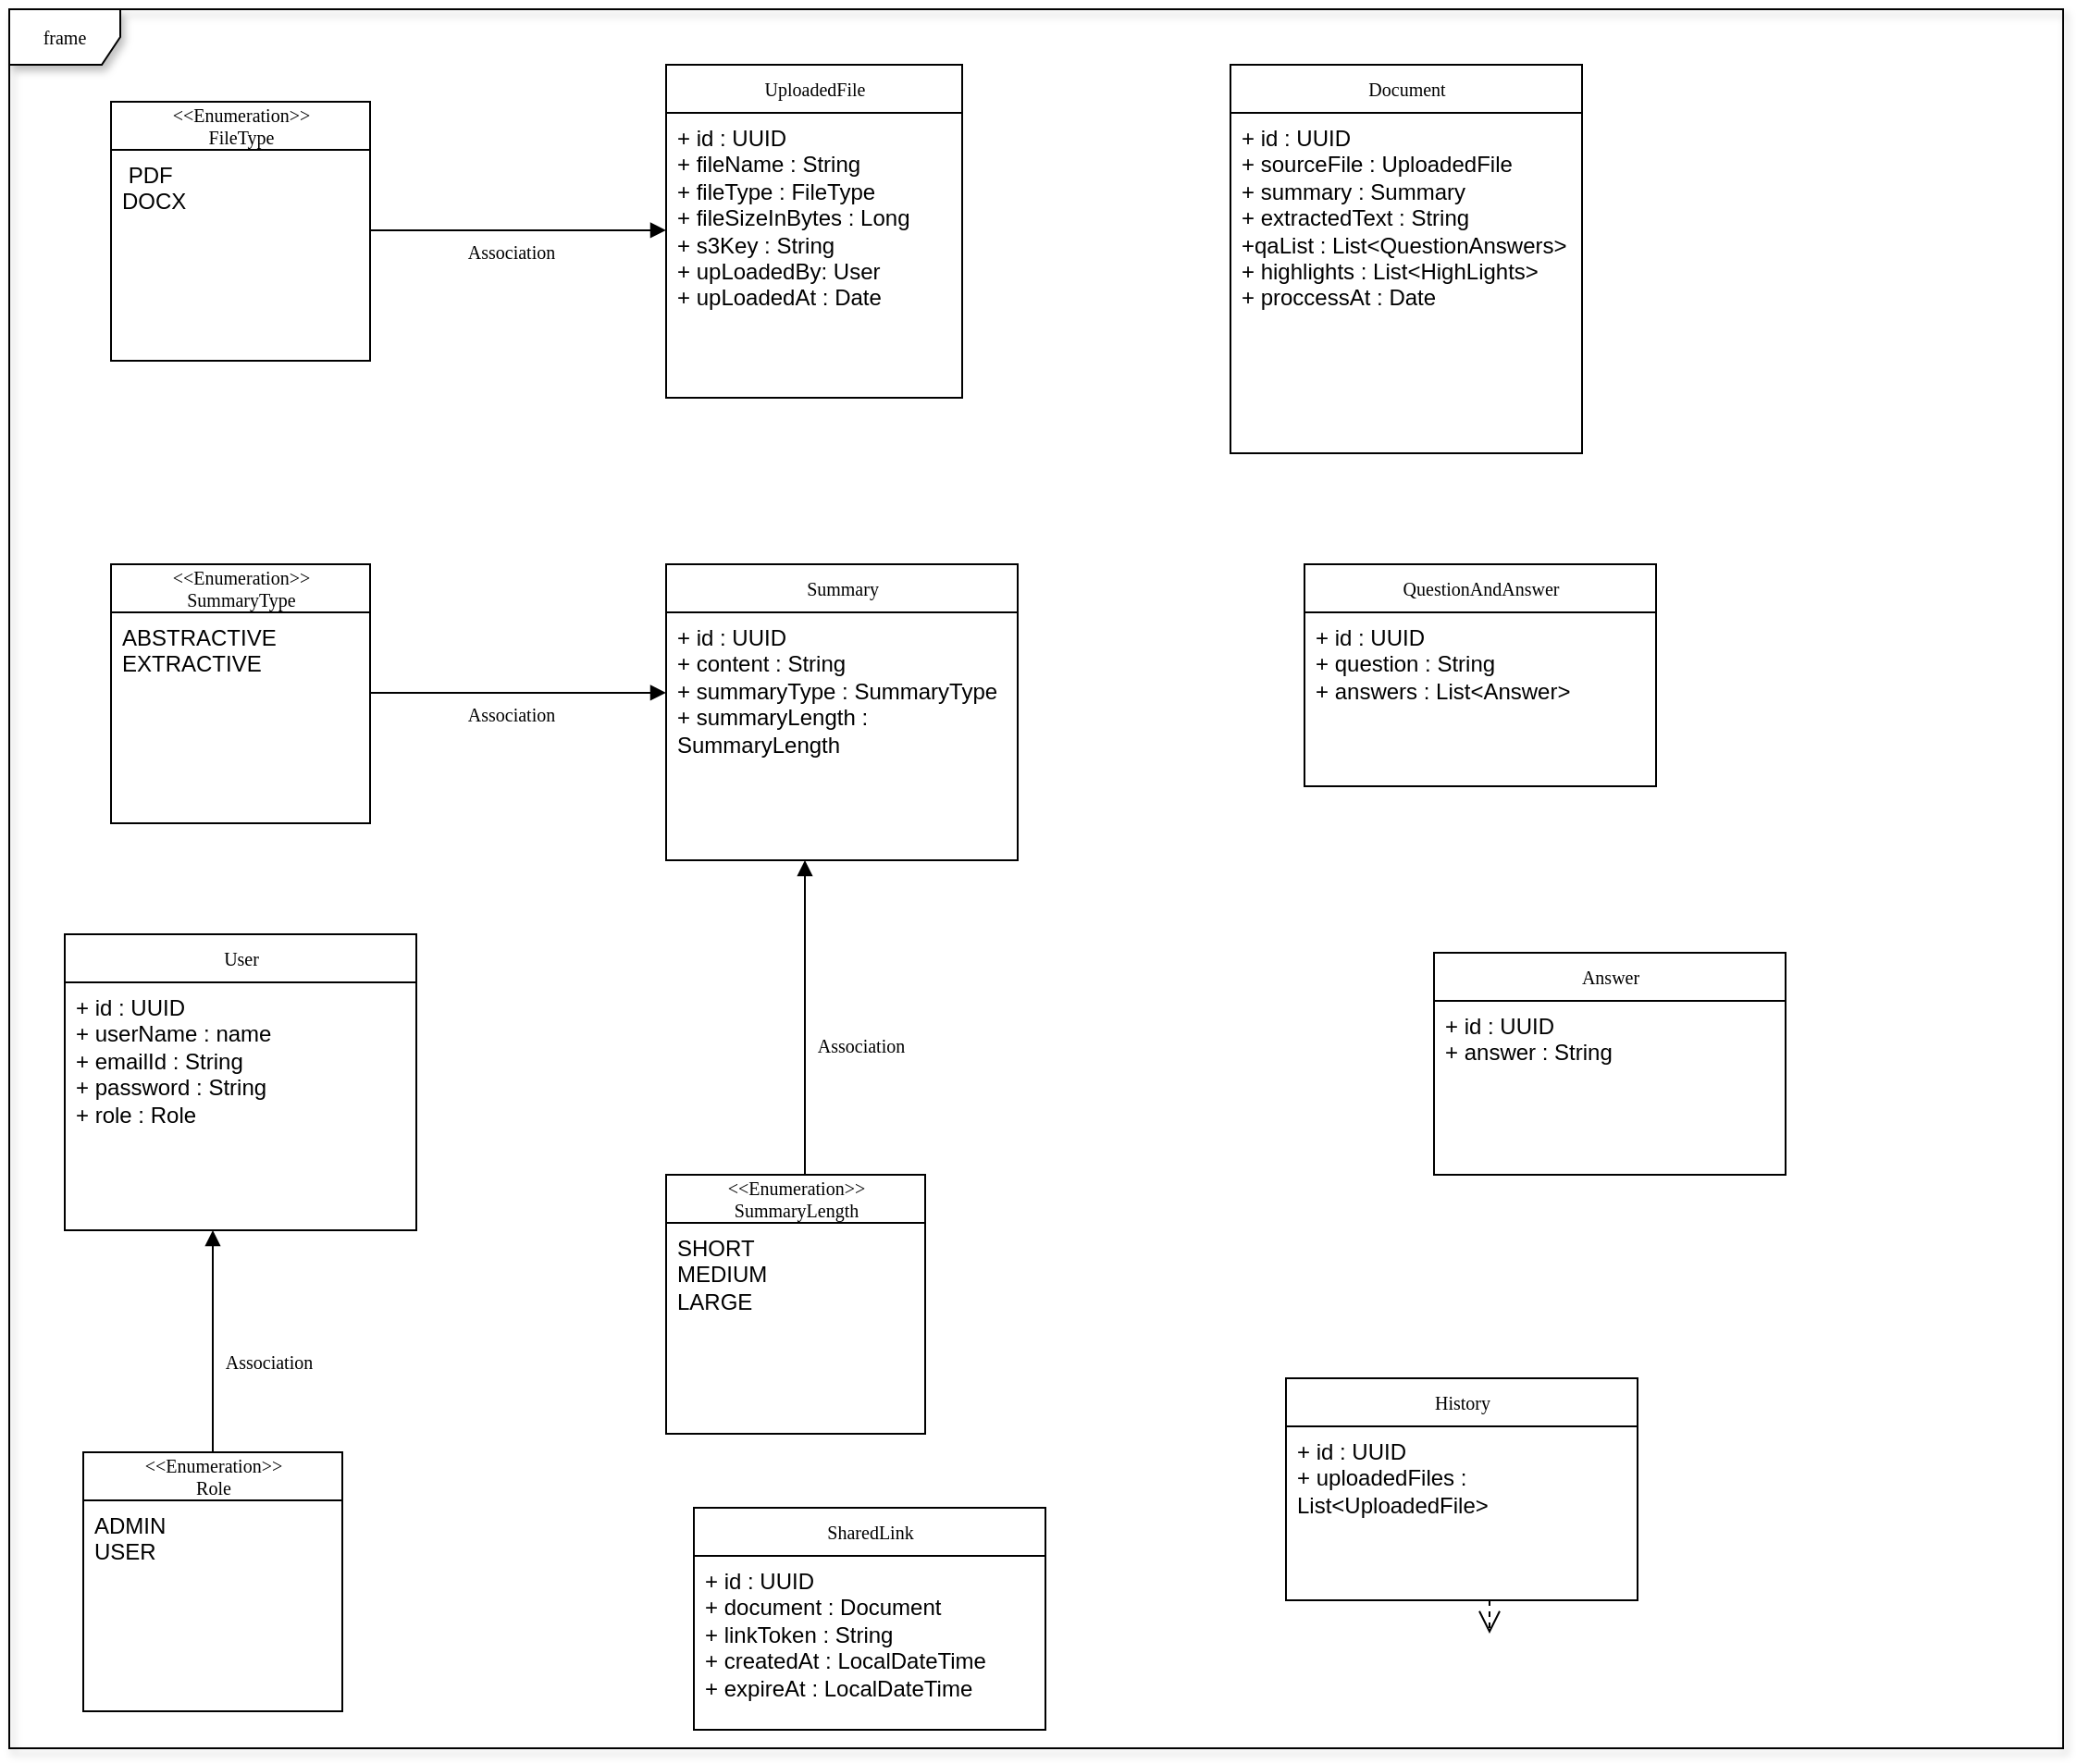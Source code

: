 <mxfile version="26.2.10">
  <diagram name="Page-1" id="c4acf3e9-155e-7222-9cf6-157b1a14988f">
    <mxGraphModel dx="2242" dy="1813" grid="1" gridSize="10" guides="1" tooltips="1" connect="1" arrows="1" fold="1" page="1" pageScale="1" pageWidth="850" pageHeight="1100" background="none" math="0" shadow="0">
      <root>
        <mxCell id="0" />
        <mxCell id="1" parent="0" />
        <mxCell id="17acba5748e5396b-1" value="frame" style="shape=umlFrame;whiteSpace=wrap;html=1;rounded=0;shadow=1;comic=0;labelBackgroundColor=none;strokeWidth=1;fontFamily=Verdana;fontSize=10;align=center;" parent="1" vertex="1">
          <mxGeometry x="-70" y="-40" width="1110" height="940" as="geometry" />
        </mxCell>
        <mxCell id="5d2195bd80daf111-40" style="edgeStyle=orthogonalEdgeStyle;rounded=0;html=1;dashed=1;labelBackgroundColor=none;startFill=0;endArrow=open;endFill=0;endSize=10;fontFamily=Verdana;fontSize=10;" parent="1" edge="1">
          <mxGeometry relative="1" as="geometry">
            <Array as="points" />
            <mxPoint x="730" y="814" as="sourcePoint" />
            <mxPoint x="730" y="838.0" as="targetPoint" />
          </mxGeometry>
        </mxCell>
        <mxCell id="17acba5748e5396b-20" value="UploadedFile" style="swimlane;html=1;fontStyle=0;childLayout=stackLayout;horizontal=1;startSize=26;fillColor=none;horizontalStack=0;resizeParent=1;resizeLast=0;collapsible=1;marginBottom=0;swimlaneFillColor=#ffffff;rounded=0;shadow=0;comic=0;labelBackgroundColor=none;strokeWidth=1;fontFamily=Verdana;fontSize=10;align=center;" parent="1" vertex="1">
          <mxGeometry x="285" y="-10" width="160" height="180" as="geometry" />
        </mxCell>
        <mxCell id="17acba5748e5396b-21" value="+ id : UUID&lt;div&gt;+ fileName : String&lt;/div&gt;&lt;div&gt;+ fileType : FileType&lt;/div&gt;&lt;div&gt;+&amp;nbsp;fileSizeInBytes : Long&lt;/div&gt;&lt;div&gt;+ s3Key : String&lt;/div&gt;&lt;div&gt;+ upLoadedBy: User&lt;/div&gt;&lt;div&gt;+ upLoadedAt : Date&lt;/div&gt;&lt;div&gt;&lt;br&gt;&lt;/div&gt;&lt;div&gt;&lt;br&gt;&lt;/div&gt;" style="text;html=1;strokeColor=none;fillColor=none;align=left;verticalAlign=top;spacingLeft=4;spacingRight=4;whiteSpace=wrap;overflow=hidden;rotatable=0;points=[[0,0.5],[1,0.5]];portConstraint=eastwest;" parent="17acba5748e5396b-20" vertex="1">
          <mxGeometry y="26" width="160" height="114" as="geometry" />
        </mxCell>
        <mxCell id="17acba5748e5396b-30" value="Document" style="swimlane;html=1;fontStyle=0;childLayout=stackLayout;horizontal=1;startSize=26;fillColor=none;horizontalStack=0;resizeParent=1;resizeLast=0;collapsible=1;marginBottom=0;swimlaneFillColor=#ffffff;rounded=0;shadow=0;comic=0;labelBackgroundColor=none;strokeWidth=1;fontFamily=Verdana;fontSize=10;align=center;" parent="1" vertex="1">
          <mxGeometry x="590" y="-10" width="190" height="210" as="geometry" />
        </mxCell>
        <mxCell id="17acba5748e5396b-31" value="+ id : UUID&lt;div&gt;+ sourceFile : UploadedFile&lt;/div&gt;&lt;div&gt;+ summary : Summary&lt;/div&gt;&lt;div&gt;+ extractedText : String&lt;/div&gt;&lt;div&gt;+qaList : List&amp;lt;QuestionAnswers&amp;gt;&lt;/div&gt;&lt;div&gt;+ highlights : List&amp;lt;HighLights&amp;gt;&lt;/div&gt;&lt;div&gt;+ proccessAt : Date&lt;/div&gt;" style="text;html=1;strokeColor=none;fillColor=none;align=left;verticalAlign=top;spacingLeft=4;spacingRight=4;whiteSpace=wrap;overflow=hidden;rotatable=0;points=[[0,0.5],[1,0.5]];portConstraint=eastwest;" parent="17acba5748e5396b-30" vertex="1">
          <mxGeometry y="26" width="190" height="184" as="geometry" />
        </mxCell>
        <mxCell id="P6yEo5nzX-D7H8GDg3fG-7" value="Summary" style="swimlane;html=1;fontStyle=0;childLayout=stackLayout;horizontal=1;startSize=26;fillColor=none;horizontalStack=0;resizeParent=1;resizeLast=0;collapsible=1;marginBottom=0;swimlaneFillColor=#ffffff;rounded=0;shadow=0;comic=0;labelBackgroundColor=none;strokeWidth=1;fontFamily=Verdana;fontSize=10;align=center;" vertex="1" parent="1">
          <mxGeometry x="285" y="260" width="190" height="160" as="geometry" />
        </mxCell>
        <mxCell id="P6yEo5nzX-D7H8GDg3fG-8" value="+ id : UUID&lt;div&gt;+ content : String&lt;br&gt;&lt;div&gt;+ summaryType : SummaryType&lt;br&gt;+ summaryLength : SummaryLength&lt;/div&gt;&lt;div&gt;&lt;br&gt;&lt;/div&gt;&lt;/div&gt;" style="text;html=1;strokeColor=none;fillColor=none;align=left;verticalAlign=top;spacingLeft=4;spacingRight=4;whiteSpace=wrap;overflow=hidden;rotatable=0;points=[[0,0.5],[1,0.5]];portConstraint=eastwest;" vertex="1" parent="P6yEo5nzX-D7H8GDg3fG-7">
          <mxGeometry y="26" width="190" height="134" as="geometry" />
        </mxCell>
        <mxCell id="P6yEo5nzX-D7H8GDg3fG-9" value="QuestionAndAnswer" style="swimlane;html=1;fontStyle=0;childLayout=stackLayout;horizontal=1;startSize=26;fillColor=none;horizontalStack=0;resizeParent=1;resizeLast=0;collapsible=1;marginBottom=0;swimlaneFillColor=#ffffff;rounded=0;shadow=0;comic=0;labelBackgroundColor=none;strokeWidth=1;fontFamily=Verdana;fontSize=10;align=center;" vertex="1" parent="1">
          <mxGeometry x="630" y="260" width="190" height="120" as="geometry" />
        </mxCell>
        <mxCell id="P6yEo5nzX-D7H8GDg3fG-10" value="+ id : UUID&lt;div&gt;+&amp;nbsp;&lt;span style=&quot;background-color: transparent; color: light-dark(rgb(0, 0, 0), rgb(255, 255, 255));&quot;&gt;question : String&lt;/span&gt;&lt;/div&gt;&lt;div&gt;+ answers : List&amp;lt;Answer&amp;gt;&lt;/div&gt;" style="text;html=1;strokeColor=none;fillColor=none;align=left;verticalAlign=top;spacingLeft=4;spacingRight=4;whiteSpace=wrap;overflow=hidden;rotatable=0;points=[[0,0.5],[1,0.5]];portConstraint=eastwest;" vertex="1" parent="P6yEo5nzX-D7H8GDg3fG-9">
          <mxGeometry y="26" width="190" height="94" as="geometry" />
        </mxCell>
        <mxCell id="P6yEo5nzX-D7H8GDg3fG-11" value="Answer" style="swimlane;html=1;fontStyle=0;childLayout=stackLayout;horizontal=1;startSize=26;fillColor=none;horizontalStack=0;resizeParent=1;resizeLast=0;collapsible=1;marginBottom=0;swimlaneFillColor=#ffffff;rounded=0;shadow=0;comic=0;labelBackgroundColor=none;strokeWidth=1;fontFamily=Verdana;fontSize=10;align=center;" vertex="1" parent="1">
          <mxGeometry x="700" y="470" width="190" height="120" as="geometry" />
        </mxCell>
        <mxCell id="P6yEo5nzX-D7H8GDg3fG-12" value="+ id : UUID&lt;div&gt;+ answer : String&lt;/div&gt;" style="text;html=1;strokeColor=none;fillColor=none;align=left;verticalAlign=top;spacingLeft=4;spacingRight=4;whiteSpace=wrap;overflow=hidden;rotatable=0;points=[[0,0.5],[1,0.5]];portConstraint=eastwest;" vertex="1" parent="P6yEo5nzX-D7H8GDg3fG-11">
          <mxGeometry y="26" width="190" height="54" as="geometry" />
        </mxCell>
        <mxCell id="P6yEo5nzX-D7H8GDg3fG-16" value="User" style="swimlane;html=1;fontStyle=0;childLayout=stackLayout;horizontal=1;startSize=26;fillColor=none;horizontalStack=0;resizeParent=1;resizeLast=0;collapsible=1;marginBottom=0;swimlaneFillColor=#ffffff;rounded=0;shadow=0;comic=0;labelBackgroundColor=none;strokeWidth=1;fontFamily=Verdana;fontSize=10;align=center;" vertex="1" parent="1">
          <mxGeometry x="-40" y="460" width="190" height="160" as="geometry" />
        </mxCell>
        <mxCell id="P6yEo5nzX-D7H8GDg3fG-17" value="+ id : UUID&lt;div&gt;+ userName : name&lt;/div&gt;&lt;div&gt;+ emailId : String&amp;nbsp;&lt;/div&gt;&lt;div&gt;+ password : String&lt;/div&gt;&lt;div&gt;+ role : Role&lt;/div&gt;" style="text;html=1;strokeColor=none;fillColor=none;align=left;verticalAlign=top;spacingLeft=4;spacingRight=4;whiteSpace=wrap;overflow=hidden;rotatable=0;points=[[0,0.5],[1,0.5]];portConstraint=eastwest;" vertex="1" parent="P6yEo5nzX-D7H8GDg3fG-16">
          <mxGeometry y="26" width="190" height="134" as="geometry" />
        </mxCell>
        <mxCell id="P6yEo5nzX-D7H8GDg3fG-18" value="&lt;div&gt;&amp;lt;&amp;lt;Enumeration&amp;gt;&amp;gt;&lt;/div&gt;FileType" style="swimlane;html=1;fontStyle=0;childLayout=stackLayout;horizontal=1;startSize=26;fillColor=none;horizontalStack=0;resizeParent=1;resizeLast=0;collapsible=1;marginBottom=0;swimlaneFillColor=#ffffff;rounded=0;shadow=0;comic=0;labelBackgroundColor=none;strokeWidth=1;fontFamily=Verdana;fontSize=10;align=center;" vertex="1" parent="1">
          <mxGeometry x="-15" y="10" width="140" height="140" as="geometry" />
        </mxCell>
        <mxCell id="P6yEo5nzX-D7H8GDg3fG-19" value="&amp;nbsp;PDF&lt;br&gt;DOCX" style="text;html=1;strokeColor=none;fillColor=none;align=left;verticalAlign=top;spacingLeft=4;spacingRight=4;whiteSpace=wrap;overflow=hidden;rotatable=0;points=[[0,0.5],[1,0.5]];portConstraint=eastwest;" vertex="1" parent="P6yEo5nzX-D7H8GDg3fG-18">
          <mxGeometry y="26" width="140" height="114" as="geometry" />
        </mxCell>
        <mxCell id="P6yEo5nzX-D7H8GDg3fG-24" value="&lt;div&gt;&amp;lt;&amp;lt;Enumeration&amp;gt;&amp;gt;&lt;/div&gt;SummaryType" style="swimlane;html=1;fontStyle=0;childLayout=stackLayout;horizontal=1;startSize=26;fillColor=none;horizontalStack=0;resizeParent=1;resizeLast=0;collapsible=1;marginBottom=0;swimlaneFillColor=#ffffff;rounded=0;shadow=0;comic=0;labelBackgroundColor=none;strokeWidth=1;fontFamily=Verdana;fontSize=10;align=center;" vertex="1" parent="1">
          <mxGeometry x="-15" y="260" width="140" height="140" as="geometry" />
        </mxCell>
        <mxCell id="P6yEo5nzX-D7H8GDg3fG-25" value="ABSTRACTIVE&lt;div&gt;EXTRACTIVE&lt;/div&gt;" style="text;html=1;strokeColor=none;fillColor=none;align=left;verticalAlign=top;spacingLeft=4;spacingRight=4;whiteSpace=wrap;overflow=hidden;rotatable=0;points=[[0,0.5],[1,0.5]];portConstraint=eastwest;" vertex="1" parent="P6yEo5nzX-D7H8GDg3fG-24">
          <mxGeometry y="26" width="140" height="114" as="geometry" />
        </mxCell>
        <mxCell id="P6yEo5nzX-D7H8GDg3fG-28" value="&lt;div&gt;&amp;lt;&amp;lt;Enumeration&amp;gt;&amp;gt;&lt;/div&gt;SummaryLength" style="swimlane;html=1;fontStyle=0;childLayout=stackLayout;horizontal=1;startSize=26;fillColor=none;horizontalStack=0;resizeParent=1;resizeLast=0;collapsible=1;marginBottom=0;swimlaneFillColor=#ffffff;rounded=0;shadow=0;comic=0;labelBackgroundColor=none;strokeWidth=1;fontFamily=Verdana;fontSize=10;align=center;" vertex="1" parent="1">
          <mxGeometry x="285" y="590" width="140" height="140" as="geometry" />
        </mxCell>
        <mxCell id="P6yEo5nzX-D7H8GDg3fG-29" value="SHORT&lt;div&gt;MEDIUM&lt;/div&gt;&lt;div&gt;LARGE&lt;/div&gt;" style="text;html=1;strokeColor=none;fillColor=none;align=left;verticalAlign=top;spacingLeft=4;spacingRight=4;whiteSpace=wrap;overflow=hidden;rotatable=0;points=[[0,0.5],[1,0.5]];portConstraint=eastwest;" vertex="1" parent="P6yEo5nzX-D7H8GDg3fG-28">
          <mxGeometry y="26" width="140" height="114" as="geometry" />
        </mxCell>
        <mxCell id="P6yEo5nzX-D7H8GDg3fG-37" value="" style="endArrow=block;endFill=1;html=1;edgeStyle=orthogonalEdgeStyle;align=left;verticalAlign=top;rounded=0;fontFamily=Verdana;fontSize=10;fontColor=default;labelBackgroundColor=none;" edge="1" parent="1">
          <mxGeometry x="-1" relative="1" as="geometry">
            <mxPoint x="125" y="329.44" as="sourcePoint" />
            <mxPoint x="285" y="329.44" as="targetPoint" />
            <Array as="points">
              <mxPoint x="125" y="329.44" />
            </Array>
          </mxGeometry>
        </mxCell>
        <mxCell id="P6yEo5nzX-D7H8GDg3fG-39" value="Association" style="edgeLabel;html=1;align=center;verticalAlign=middle;resizable=0;points=[];rounded=0;shadow=0;comic=0;strokeColor=default;strokeWidth=1;fontFamily=Verdana;fontSize=10;fontColor=default;labelBackgroundColor=none;fillColor=default;" vertex="1" connectable="0" parent="P6yEo5nzX-D7H8GDg3fG-37">
          <mxGeometry x="-0.035" y="-2" relative="1" as="geometry">
            <mxPoint x="-1" y="9" as="offset" />
          </mxGeometry>
        </mxCell>
        <mxCell id="P6yEo5nzX-D7H8GDg3fG-40" value="" style="endArrow=block;endFill=1;html=1;edgeStyle=orthogonalEdgeStyle;align=left;verticalAlign=top;rounded=0;fontFamily=Verdana;fontSize=10;fontColor=default;labelBackgroundColor=none;exitX=0.5;exitY=0;exitDx=0;exitDy=0;" edge="1" parent="1" source="P6yEo5nzX-D7H8GDg3fG-28" target="P6yEo5nzX-D7H8GDg3fG-8">
          <mxGeometry x="-1" relative="1" as="geometry">
            <mxPoint x="360" y="496.667" as="sourcePoint" />
            <mxPoint x="200" y="496.667" as="targetPoint" />
            <Array as="points">
              <mxPoint x="360" y="570" />
              <mxPoint x="360" y="570" />
              <mxPoint x="360" y="500" />
              <mxPoint x="360" y="500" />
            </Array>
          </mxGeometry>
        </mxCell>
        <mxCell id="P6yEo5nzX-D7H8GDg3fG-41" value="Association" style="edgeLabel;html=1;align=center;verticalAlign=middle;resizable=0;points=[];rounded=0;shadow=0;comic=0;strokeColor=default;strokeWidth=1;fontFamily=Verdana;fontSize=10;fontColor=default;labelBackgroundColor=none;fillColor=default;" vertex="1" connectable="0" parent="P6yEo5nzX-D7H8GDg3fG-40">
          <mxGeometry x="-0.035" y="-2" relative="1" as="geometry">
            <mxPoint x="28" y="9" as="offset" />
          </mxGeometry>
        </mxCell>
        <mxCell id="P6yEo5nzX-D7H8GDg3fG-42" value="" style="endArrow=block;endFill=1;html=1;edgeStyle=orthogonalEdgeStyle;align=left;verticalAlign=top;rounded=0;fontFamily=Verdana;fontSize=10;fontColor=default;labelBackgroundColor=none;" edge="1" parent="1">
          <mxGeometry x="-1" relative="1" as="geometry">
            <mxPoint x="125" y="79.44" as="sourcePoint" />
            <mxPoint x="285" y="79.44" as="targetPoint" />
            <Array as="points">
              <mxPoint x="125" y="79.44" />
            </Array>
          </mxGeometry>
        </mxCell>
        <mxCell id="P6yEo5nzX-D7H8GDg3fG-43" value="Association" style="edgeLabel;html=1;align=center;verticalAlign=middle;resizable=0;points=[];rounded=0;shadow=0;comic=0;strokeColor=default;strokeWidth=1;fontFamily=Verdana;fontSize=10;fontColor=default;labelBackgroundColor=none;fillColor=default;" vertex="1" connectable="0" parent="P6yEo5nzX-D7H8GDg3fG-42">
          <mxGeometry x="-0.035" y="-2" relative="1" as="geometry">
            <mxPoint x="-1" y="9" as="offset" />
          </mxGeometry>
        </mxCell>
        <mxCell id="P6yEo5nzX-D7H8GDg3fG-44" value="&lt;div&gt;&amp;lt;&amp;lt;Enumeration&amp;gt;&amp;gt;&lt;/div&gt;Role" style="swimlane;html=1;fontStyle=0;childLayout=stackLayout;horizontal=1;startSize=26;fillColor=none;horizontalStack=0;resizeParent=1;resizeLast=0;collapsible=1;marginBottom=0;swimlaneFillColor=#ffffff;rounded=0;shadow=0;comic=0;labelBackgroundColor=none;strokeWidth=1;fontFamily=Verdana;fontSize=10;align=center;" vertex="1" parent="1">
          <mxGeometry x="-30" y="740" width="140" height="140" as="geometry" />
        </mxCell>
        <mxCell id="P6yEo5nzX-D7H8GDg3fG-45" value="ADMIN&lt;br&gt;USER" style="text;html=1;strokeColor=none;fillColor=none;align=left;verticalAlign=top;spacingLeft=4;spacingRight=4;whiteSpace=wrap;overflow=hidden;rotatable=0;points=[[0,0.5],[1,0.5]];portConstraint=eastwest;" vertex="1" parent="P6yEo5nzX-D7H8GDg3fG-44">
          <mxGeometry y="26" width="140" height="114" as="geometry" />
        </mxCell>
        <mxCell id="P6yEo5nzX-D7H8GDg3fG-48" value="" style="endArrow=block;endFill=1;html=1;edgeStyle=orthogonalEdgeStyle;align=left;verticalAlign=top;rounded=0;fontFamily=Verdana;fontSize=10;fontColor=default;labelBackgroundColor=none;" edge="1" parent="1">
          <mxGeometry x="-1" relative="1" as="geometry">
            <mxPoint x="40" y="740" as="sourcePoint" />
            <mxPoint x="40" y="620" as="targetPoint" />
            <Array as="points">
              <mxPoint x="40" y="730" />
              <mxPoint x="40" y="730" />
            </Array>
          </mxGeometry>
        </mxCell>
        <mxCell id="P6yEo5nzX-D7H8GDg3fG-49" value="Association" style="edgeLabel;html=1;align=center;verticalAlign=middle;resizable=0;points=[];rounded=0;shadow=0;comic=0;strokeColor=default;strokeWidth=1;fontFamily=Verdana;fontSize=10;fontColor=default;labelBackgroundColor=none;fillColor=default;" vertex="1" connectable="0" parent="P6yEo5nzX-D7H8GDg3fG-48">
          <mxGeometry x="-0.035" y="-2" relative="1" as="geometry">
            <mxPoint x="28" y="9" as="offset" />
          </mxGeometry>
        </mxCell>
        <mxCell id="P6yEo5nzX-D7H8GDg3fG-52" value="History" style="swimlane;html=1;fontStyle=0;childLayout=stackLayout;horizontal=1;startSize=26;fillColor=none;horizontalStack=0;resizeParent=1;resizeLast=0;collapsible=1;marginBottom=0;swimlaneFillColor=#ffffff;rounded=0;shadow=0;comic=0;labelBackgroundColor=none;strokeWidth=1;fontFamily=Verdana;fontSize=10;align=center;" vertex="1" parent="1">
          <mxGeometry x="620" y="700" width="190" height="120" as="geometry" />
        </mxCell>
        <mxCell id="P6yEo5nzX-D7H8GDg3fG-53" value="+ id : UUID&lt;div&gt;+ uploadedFiles : List&amp;lt;UploadedFile&amp;gt;&lt;/div&gt;" style="text;html=1;strokeColor=none;fillColor=none;align=left;verticalAlign=top;spacingLeft=4;spacingRight=4;whiteSpace=wrap;overflow=hidden;rotatable=0;points=[[0,0.5],[1,0.5]];portConstraint=eastwest;" vertex="1" parent="P6yEo5nzX-D7H8GDg3fG-52">
          <mxGeometry y="26" width="190" height="54" as="geometry" />
        </mxCell>
        <mxCell id="P6yEo5nzX-D7H8GDg3fG-54" value="SharedLink" style="swimlane;html=1;fontStyle=0;childLayout=stackLayout;horizontal=1;startSize=26;fillColor=none;horizontalStack=0;resizeParent=1;resizeLast=0;collapsible=1;marginBottom=0;swimlaneFillColor=#ffffff;rounded=0;shadow=0;comic=0;labelBackgroundColor=none;strokeWidth=1;fontFamily=Verdana;fontSize=10;align=center;" vertex="1" parent="1">
          <mxGeometry x="300" y="770" width="190" height="120" as="geometry" />
        </mxCell>
        <mxCell id="P6yEo5nzX-D7H8GDg3fG-55" value="+ id : UUID&lt;div&gt;+ document : Document&lt;/div&gt;&lt;div&gt;+ linkToken : String&lt;/div&gt;&lt;div&gt;+ createdAt : LocalDateTime&lt;/div&gt;&lt;div&gt;+ expireAt : LocalDateTime&lt;/div&gt;" style="text;html=1;strokeColor=none;fillColor=none;align=left;verticalAlign=top;spacingLeft=4;spacingRight=4;whiteSpace=wrap;overflow=hidden;rotatable=0;points=[[0,0.5],[1,0.5]];portConstraint=eastwest;" vertex="1" parent="P6yEo5nzX-D7H8GDg3fG-54">
          <mxGeometry y="26" width="190" height="84" as="geometry" />
        </mxCell>
      </root>
    </mxGraphModel>
  </diagram>
</mxfile>
